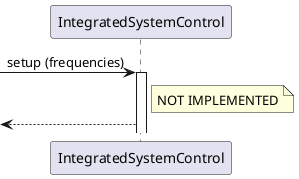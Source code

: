 @startuml

participant IntegratedSystemControl as int

[-> int ++: setup (frequencies)
note right of int: NOT IMPLEMENTED
[<-- int

@enduml
